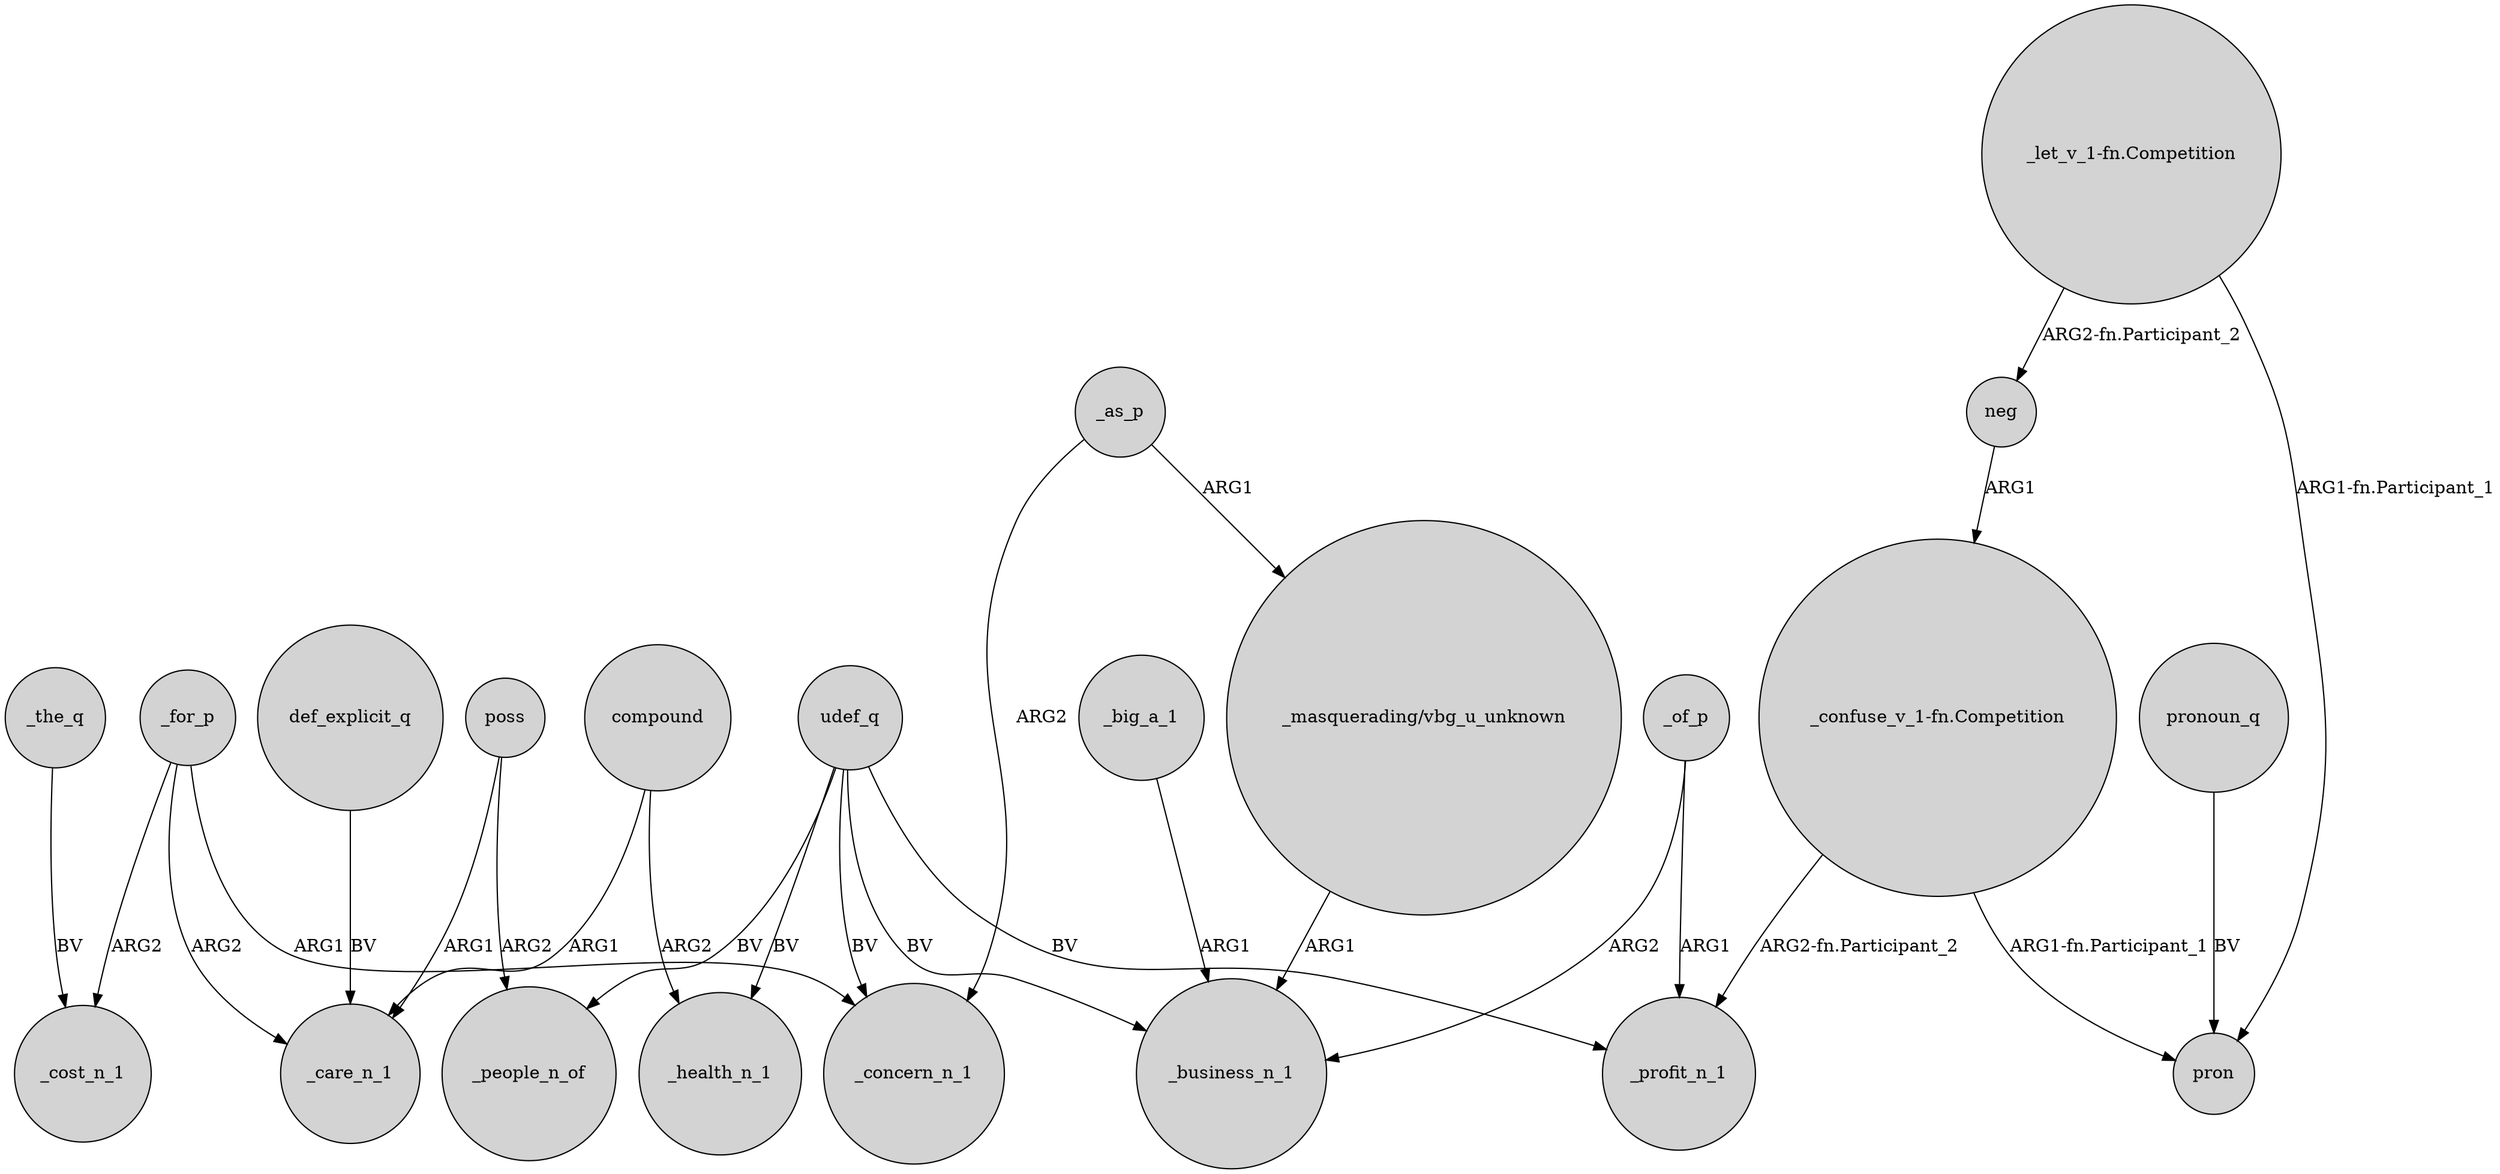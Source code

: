 digraph {
	node [shape=circle style=filled]
	udef_q -> _people_n_of [label=BV]
	udef_q -> _health_n_1 [label=BV]
	poss -> _care_n_1 [label=ARG1]
	compound -> _health_n_1 [label=ARG2]
	_big_a_1 -> _business_n_1 [label=ARG1]
	"_confuse_v_1-fn.Competition" -> pron [label="ARG1-fn.Participant_1"]
	def_explicit_q -> _care_n_1 [label=BV]
	_the_q -> _cost_n_1 [label=BV]
	"_let_v_1-fn.Competition" -> pron [label="ARG1-fn.Participant_1"]
	udef_q -> _profit_n_1 [label=BV]
	udef_q -> _business_n_1 [label=BV]
	"_confuse_v_1-fn.Competition" -> _profit_n_1 [label="ARG2-fn.Participant_2"]
	_as_p -> _concern_n_1 [label=ARG2]
	pronoun_q -> pron [label=BV]
	_for_p -> _care_n_1 [label=ARG2]
	compound -> _care_n_1 [label=ARG1]
	_of_p -> _profit_n_1 [label=ARG1]
	_as_p -> "_masquerading/vbg_u_unknown" [label=ARG1]
	_for_p -> _concern_n_1 [label=ARG1]
	_of_p -> _business_n_1 [label=ARG2]
	neg -> "_confuse_v_1-fn.Competition" [label=ARG1]
	udef_q -> _concern_n_1 [label=BV]
	poss -> _people_n_of [label=ARG2]
	_for_p -> _cost_n_1 [label=ARG2]
	"_masquerading/vbg_u_unknown" -> _business_n_1 [label=ARG1]
	"_let_v_1-fn.Competition" -> neg [label="ARG2-fn.Participant_2"]
}
